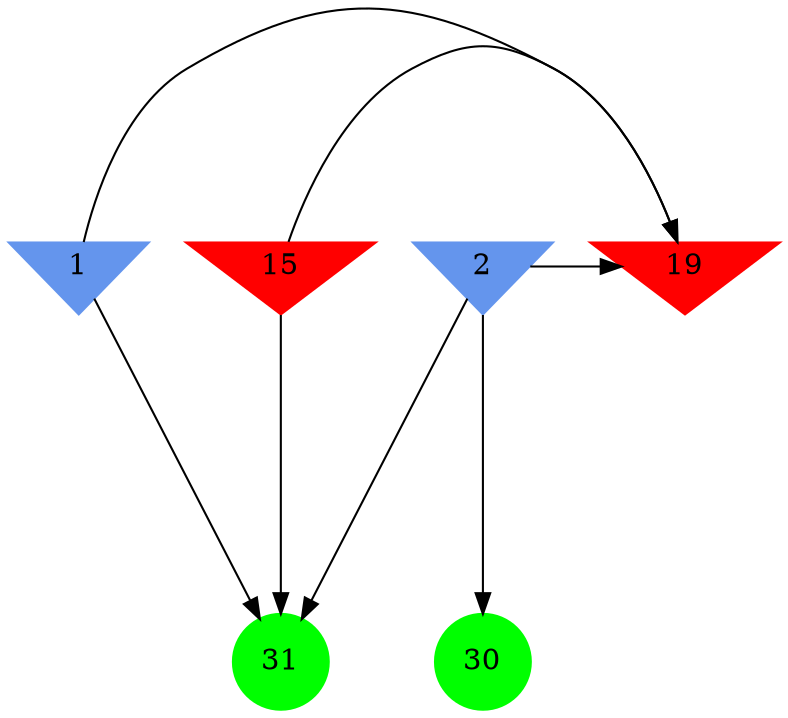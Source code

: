 digraph brain {
	ranksep=2.0;
	1 [shape=invtriangle,style=filled,color=cornflowerblue];
	2 [shape=invtriangle,style=filled,color=cornflowerblue];
	15 [shape=invtriangle,style=filled,color=red];
	19 [shape=invtriangle,style=filled,color=red];
	30 [shape=circle,style=filled,color=green];
	31 [shape=circle,style=filled,color=green];
	2	->	30;
	15	->	19;
	15	->	31;
	1	->	19;
	1	->	31;
	2	->	19;
	2	->	31;
	{ rank=same; 1; 2; 15; 19; }
	{ rank=same; }
	{ rank=same; 30; 31; }
}
